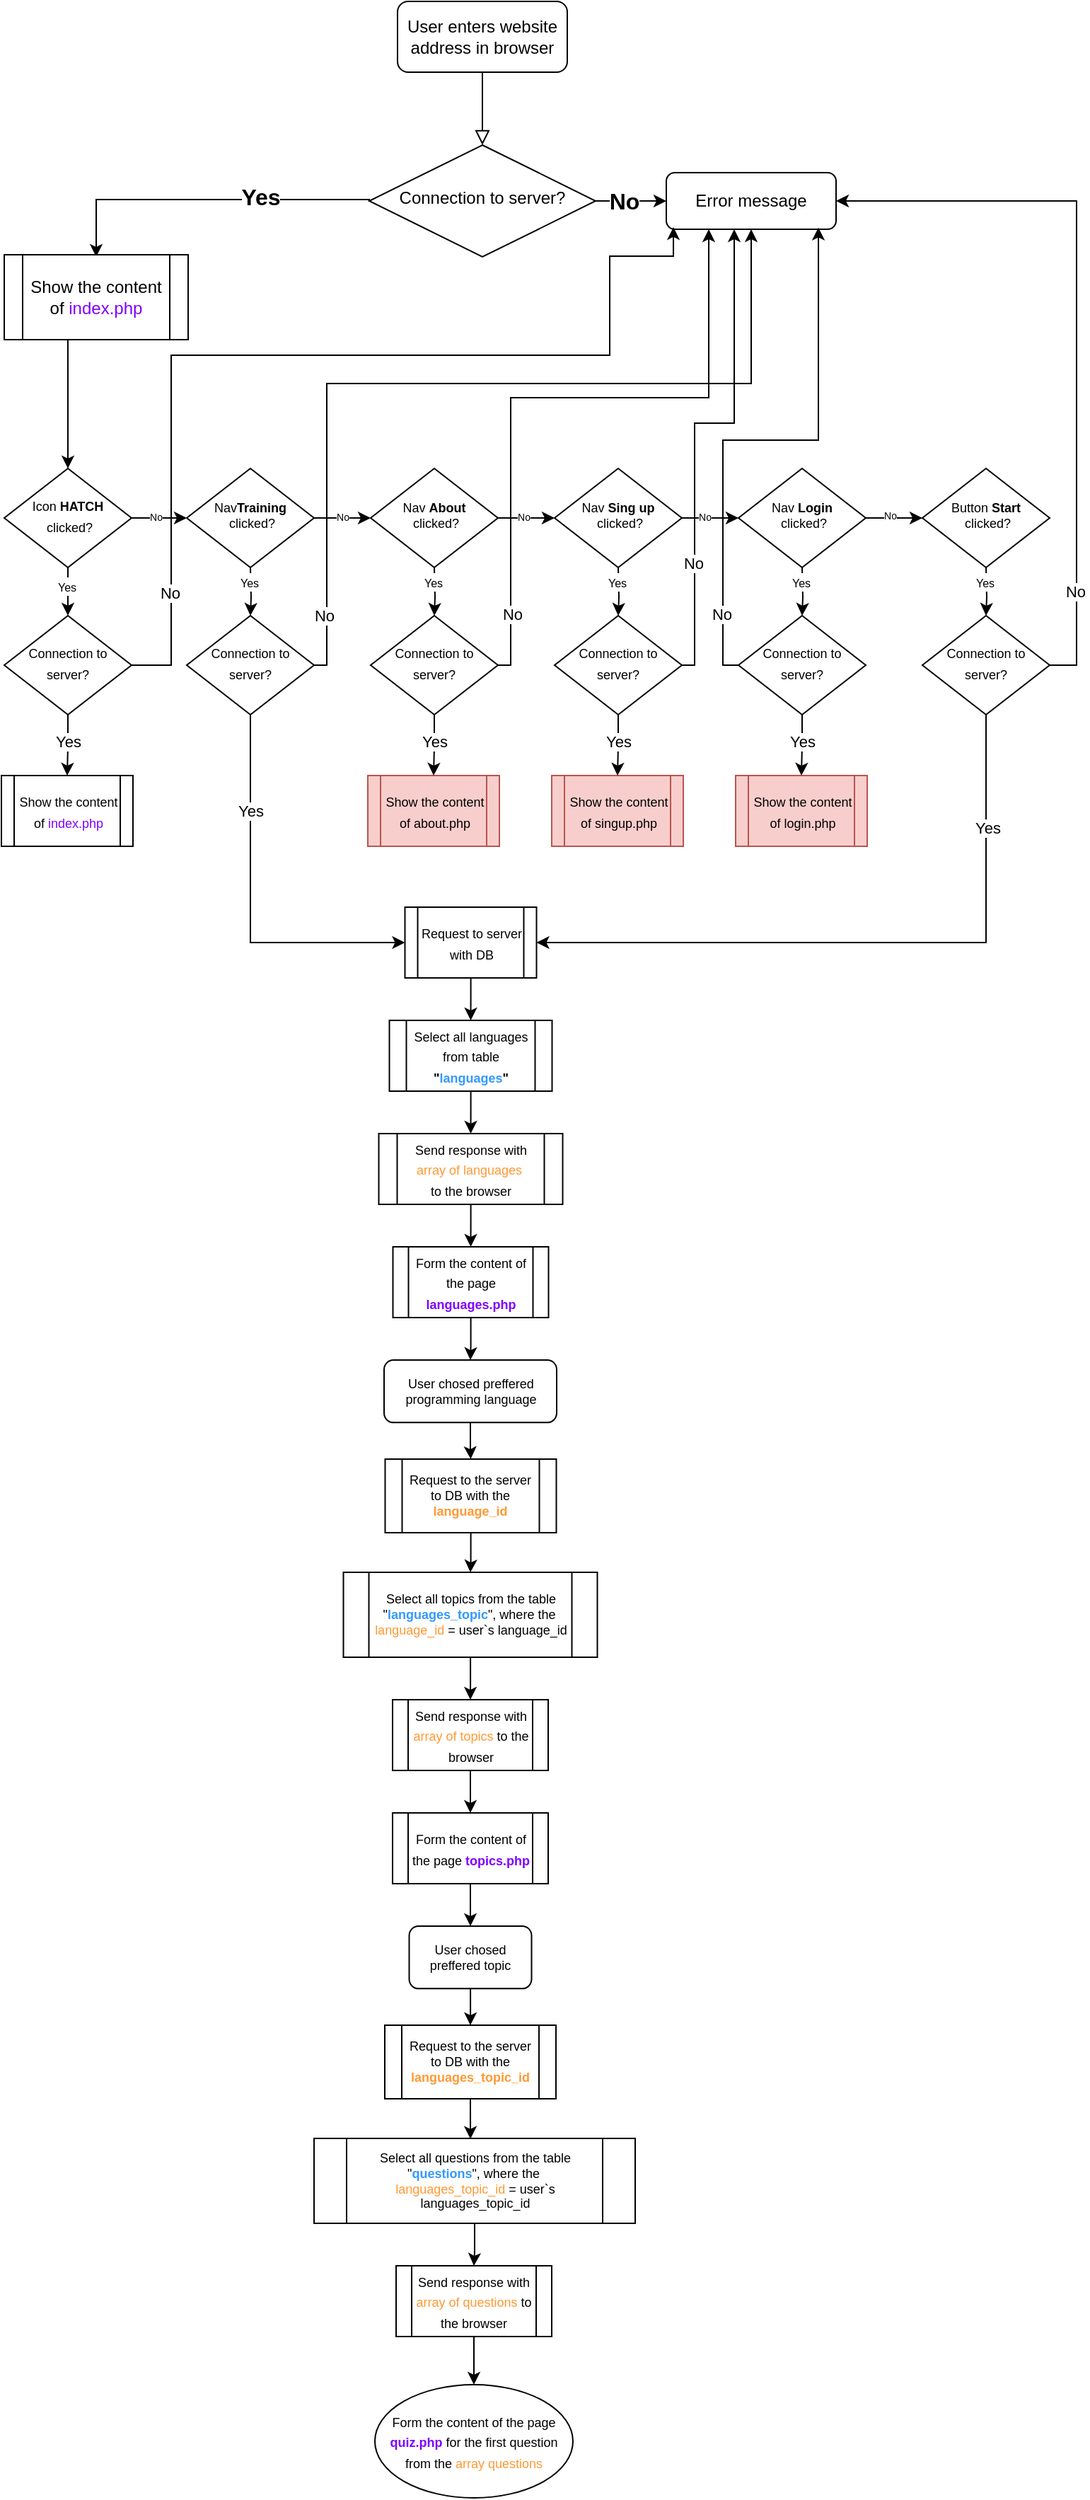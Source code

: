 <mxfile version="26.2.14">
  <diagram id="C5RBs43oDa-KdzZeNtuy" name="Page-1">
    <mxGraphModel dx="1453" dy="785" grid="0" gridSize="10" guides="1" tooltips="1" connect="1" arrows="1" fold="1" page="1" pageScale="1" pageWidth="1654" pageHeight="2336" math="0" shadow="0">
      <root>
        <mxCell id="WIyWlLk6GJQsqaUBKTNV-0" />
        <mxCell id="WIyWlLk6GJQsqaUBKTNV-1" parent="WIyWlLk6GJQsqaUBKTNV-0" />
        <mxCell id="WIyWlLk6GJQsqaUBKTNV-2" value="" style="rounded=0;html=1;jettySize=auto;orthogonalLoop=1;fontSize=11;endArrow=block;endFill=0;endSize=8;strokeWidth=1;shadow=0;labelBackgroundColor=none;edgeStyle=orthogonalEdgeStyle;" parent="WIyWlLk6GJQsqaUBKTNV-1" source="WIyWlLk6GJQsqaUBKTNV-3" target="WIyWlLk6GJQsqaUBKTNV-6" edge="1">
          <mxGeometry relative="1" as="geometry" />
        </mxCell>
        <mxCell id="WIyWlLk6GJQsqaUBKTNV-3" value="User enters website address in browser" style="rounded=1;whiteSpace=wrap;html=1;fontSize=12;glass=0;strokeWidth=1;shadow=0;" parent="WIyWlLk6GJQsqaUBKTNV-1" vertex="1">
          <mxGeometry x="320" y="30" width="120" height="50" as="geometry" />
        </mxCell>
        <mxCell id="QdOsERUppPzkCm_l_ZLG-2" style="edgeStyle=orthogonalEdgeStyle;rounded=0;orthogonalLoop=1;jettySize=auto;html=1;entryX=0.5;entryY=0;entryDx=0;entryDy=0;exitX=0;exitY=0.5;exitDx=0;exitDy=0;" parent="WIyWlLk6GJQsqaUBKTNV-1" source="WIyWlLk6GJQsqaUBKTNV-6" edge="1">
          <mxGeometry relative="1" as="geometry">
            <mxPoint x="300" y="172.5" as="sourcePoint" />
            <mxPoint x="107" y="210.5" as="targetPoint" />
            <Array as="points">
              <mxPoint x="300" y="170" />
              <mxPoint x="107" y="170" />
            </Array>
          </mxGeometry>
        </mxCell>
        <mxCell id="QdOsERUppPzkCm_l_ZLG-32" value="Yes" style="edgeLabel;html=1;align=center;verticalAlign=middle;resizable=0;points=[];fontSize=16;fontStyle=1" parent="QdOsERUppPzkCm_l_ZLG-2" vertex="1" connectable="0">
          <mxGeometry x="0.174" relative="1" as="geometry">
            <mxPoint x="59" y="-2" as="offset" />
          </mxGeometry>
        </mxCell>
        <mxCell id="dMczTScoeT86qVo3MQdP-12" style="edgeStyle=orthogonalEdgeStyle;rounded=0;orthogonalLoop=1;jettySize=auto;html=1;entryX=0;entryY=0.5;entryDx=0;entryDy=0;" edge="1" parent="WIyWlLk6GJQsqaUBKTNV-1" source="WIyWlLk6GJQsqaUBKTNV-6" target="WIyWlLk6GJQsqaUBKTNV-7">
          <mxGeometry relative="1" as="geometry" />
        </mxCell>
        <mxCell id="dMczTScoeT86qVo3MQdP-13" value="&lt;font style=&quot;font-size: 16px;&quot;&gt;&lt;b&gt;No&lt;/b&gt;&lt;/font&gt;" style="edgeLabel;html=1;align=center;verticalAlign=middle;resizable=0;points=[];" vertex="1" connectable="0" parent="dMczTScoeT86qVo3MQdP-12">
          <mxGeometry x="-0.218" relative="1" as="geometry">
            <mxPoint as="offset" />
          </mxGeometry>
        </mxCell>
        <mxCell id="WIyWlLk6GJQsqaUBKTNV-6" value="Connection to server?" style="rhombus;whiteSpace=wrap;html=1;shadow=0;fontFamily=Helvetica;fontSize=12;align=center;strokeWidth=1;spacing=6;spacingTop=-4;" parent="WIyWlLk6GJQsqaUBKTNV-1" vertex="1">
          <mxGeometry x="300" y="131.5" width="160" height="79" as="geometry" />
        </mxCell>
        <mxCell id="WIyWlLk6GJQsqaUBKTNV-7" value="Error message" style="rounded=1;whiteSpace=wrap;html=1;fontSize=12;glass=0;strokeWidth=1;shadow=0;" parent="WIyWlLk6GJQsqaUBKTNV-1" vertex="1">
          <mxGeometry x="510" y="151" width="120" height="40" as="geometry" />
        </mxCell>
        <mxCell id="QdOsERUppPzkCm_l_ZLG-11" style="edgeStyle=orthogonalEdgeStyle;rounded=0;orthogonalLoop=1;jettySize=auto;html=1;entryX=0;entryY=0.5;entryDx=0;entryDy=0;" parent="WIyWlLk6GJQsqaUBKTNV-1" source="WIyWlLk6GJQsqaUBKTNV-10" target="QdOsERUppPzkCm_l_ZLG-5" edge="1">
          <mxGeometry relative="1" as="geometry">
            <mxPoint x="181" y="401" as="targetPoint" />
          </mxGeometry>
        </mxCell>
        <mxCell id="QdOsERUppPzkCm_l_ZLG-12" value="No" style="edgeLabel;html=1;align=center;verticalAlign=middle;resizable=0;points=[];fontSize=7;" parent="QdOsERUppPzkCm_l_ZLG-11" vertex="1" connectable="0">
          <mxGeometry x="0.47" relative="1" as="geometry">
            <mxPoint x="-11" as="offset" />
          </mxGeometry>
        </mxCell>
        <mxCell id="QdOsERUppPzkCm_l_ZLG-25" value="" style="edgeStyle=orthogonalEdgeStyle;rounded=0;orthogonalLoop=1;jettySize=auto;html=1;" parent="WIyWlLk6GJQsqaUBKTNV-1" source="WIyWlLk6GJQsqaUBKTNV-10" target="QdOsERUppPzkCm_l_ZLG-24" edge="1">
          <mxGeometry relative="1" as="geometry" />
        </mxCell>
        <mxCell id="QdOsERUppPzkCm_l_ZLG-35" value="&lt;font style=&quot;font-size: 8px;&quot;&gt;Yes&lt;/font&gt;" style="edgeLabel;html=1;align=center;verticalAlign=middle;resizable=0;points=[];" parent="QdOsERUppPzkCm_l_ZLG-25" vertex="1" connectable="0">
          <mxGeometry x="-0.452" y="-2" relative="1" as="geometry">
            <mxPoint x="1" as="offset" />
          </mxGeometry>
        </mxCell>
        <mxCell id="WIyWlLk6GJQsqaUBKTNV-10" value="&lt;font style=&quot;font-size: 9px;&quot;&gt;Icon&amp;nbsp;&lt;b style=&quot;&quot;&gt;HATCH&lt;/b&gt;&lt;/font&gt;&lt;div&gt;&lt;font style=&quot;font-size: 9px;&quot;&gt;&amp;nbsp;clicked?&lt;/font&gt;&lt;/div&gt;" style="rhombus;whiteSpace=wrap;html=1;shadow=0;fontFamily=Helvetica;fontSize=12;align=center;strokeWidth=1;spacing=6;spacingTop=-4;" parent="WIyWlLk6GJQsqaUBKTNV-1" vertex="1">
          <mxGeometry x="42" y="360" width="90" height="70" as="geometry" />
        </mxCell>
        <mxCell id="QdOsERUppPzkCm_l_ZLG-10" style="edgeStyle=orthogonalEdgeStyle;rounded=0;orthogonalLoop=1;jettySize=auto;html=1;entryX=0.5;entryY=0;entryDx=0;entryDy=0;exitX=0.346;exitY=0.968;exitDx=0;exitDy=0;exitPerimeter=0;" parent="WIyWlLk6GJQsqaUBKTNV-1" source="QdOsERUppPzkCm_l_ZLG-1" edge="1">
          <mxGeometry relative="1" as="geometry">
            <mxPoint x="86.98" y="270.44" as="sourcePoint" />
            <mxPoint x="87" y="360" as="targetPoint" />
          </mxGeometry>
        </mxCell>
        <mxCell id="QdOsERUppPzkCm_l_ZLG-1" value="Show the content of &lt;font style=&quot;color: rgb(127, 0, 255);&quot;&gt;index.php&lt;/font&gt;" style="shape=process;whiteSpace=wrap;html=1;backgroundOutline=1;" parent="WIyWlLk6GJQsqaUBKTNV-1" vertex="1">
          <mxGeometry x="42" y="209" width="130" height="60" as="geometry" />
        </mxCell>
        <mxCell id="QdOsERUppPzkCm_l_ZLG-13" style="edgeStyle=orthogonalEdgeStyle;rounded=0;orthogonalLoop=1;jettySize=auto;html=1;entryX=0;entryY=0.5;entryDx=0;entryDy=0;" parent="WIyWlLk6GJQsqaUBKTNV-1" source="QdOsERUppPzkCm_l_ZLG-5" target="QdOsERUppPzkCm_l_ZLG-6" edge="1">
          <mxGeometry relative="1" as="geometry" />
        </mxCell>
        <mxCell id="QdOsERUppPzkCm_l_ZLG-14" value="No" style="edgeLabel;html=1;align=right;verticalAlign=middle;resizable=0;points=[];fontSize=7;" parent="QdOsERUppPzkCm_l_ZLG-13" vertex="1" connectable="0">
          <mxGeometry x="-0.007" y="-1" relative="1" as="geometry">
            <mxPoint x="5" y="-1" as="offset" />
          </mxGeometry>
        </mxCell>
        <mxCell id="QdOsERUppPzkCm_l_ZLG-5" value="Nav&lt;b&gt;Training&lt;/b&gt;&lt;div&gt;&amp;nbsp;clicked?&lt;/div&gt;" style="rhombus;whiteSpace=wrap;html=1;shadow=0;fontFamily=Helvetica;fontSize=9;align=center;strokeWidth=1;spacing=6;spacingTop=-4;" parent="WIyWlLk6GJQsqaUBKTNV-1" vertex="1">
          <mxGeometry x="171" y="360" width="90" height="70" as="geometry" />
        </mxCell>
        <mxCell id="QdOsERUppPzkCm_l_ZLG-15" style="edgeStyle=orthogonalEdgeStyle;rounded=0;orthogonalLoop=1;jettySize=auto;html=1;entryX=0;entryY=0.5;entryDx=0;entryDy=0;" parent="WIyWlLk6GJQsqaUBKTNV-1" source="QdOsERUppPzkCm_l_ZLG-6" target="QdOsERUppPzkCm_l_ZLG-7" edge="1">
          <mxGeometry relative="1" as="geometry" />
        </mxCell>
        <mxCell id="QdOsERUppPzkCm_l_ZLG-17" value="No" style="edgeLabel;html=1;align=center;verticalAlign=middle;resizable=0;points=[];fontSize=7;" parent="QdOsERUppPzkCm_l_ZLG-15" vertex="1" connectable="0">
          <mxGeometry x="0.546" relative="1" as="geometry">
            <mxPoint x="-13" as="offset" />
          </mxGeometry>
        </mxCell>
        <mxCell id="QdOsERUppPzkCm_l_ZLG-6" value="Nav&amp;nbsp;&lt;b&gt;About&lt;/b&gt;&lt;div&gt;&amp;nbsp;clicked?&lt;/div&gt;" style="rhombus;whiteSpace=wrap;html=1;shadow=0;fontFamily=Helvetica;fontSize=9;align=center;strokeWidth=1;spacing=6;spacingTop=-4;" parent="WIyWlLk6GJQsqaUBKTNV-1" vertex="1">
          <mxGeometry x="301" y="360" width="90" height="70" as="geometry" />
        </mxCell>
        <mxCell id="QdOsERUppPzkCm_l_ZLG-7" value="Nav&amp;nbsp;&lt;b&gt;Sing up&lt;/b&gt;&lt;div&gt;&amp;nbsp;clicked?&lt;/div&gt;" style="rhombus;whiteSpace=wrap;html=1;shadow=0;fontFamily=Helvetica;fontSize=9;align=center;strokeWidth=1;spacing=6;spacingTop=-4;" parent="WIyWlLk6GJQsqaUBKTNV-1" vertex="1">
          <mxGeometry x="431" y="360" width="90" height="70" as="geometry" />
        </mxCell>
        <mxCell id="QdOsERUppPzkCm_l_ZLG-21" style="edgeStyle=orthogonalEdgeStyle;rounded=0;orthogonalLoop=1;jettySize=auto;html=1;entryX=0;entryY=0.5;entryDx=0;entryDy=0;" parent="WIyWlLk6GJQsqaUBKTNV-1" source="QdOsERUppPzkCm_l_ZLG-8" target="QdOsERUppPzkCm_l_ZLG-9" edge="1">
          <mxGeometry relative="1" as="geometry" />
        </mxCell>
        <mxCell id="QdOsERUppPzkCm_l_ZLG-22" value="No" style="edgeLabel;html=1;align=center;verticalAlign=middle;resizable=0;points=[];fontSize=7;" parent="QdOsERUppPzkCm_l_ZLG-21" vertex="1" connectable="0">
          <mxGeometry x="-0.184" y="1" relative="1" as="geometry">
            <mxPoint as="offset" />
          </mxGeometry>
        </mxCell>
        <mxCell id="QdOsERUppPzkCm_l_ZLG-8" value="Nav&amp;nbsp;&lt;b&gt;Login&lt;/b&gt;&lt;div&gt;&amp;nbsp;clicked?&lt;/div&gt;" style="rhombus;whiteSpace=wrap;html=1;shadow=0;fontFamily=Helvetica;fontSize=9;align=center;strokeWidth=1;spacing=6;spacingTop=-4;" parent="WIyWlLk6GJQsqaUBKTNV-1" vertex="1">
          <mxGeometry x="561" y="360" width="90" height="70" as="geometry" />
        </mxCell>
        <mxCell id="QdOsERUppPzkCm_l_ZLG-9" value="Button&amp;nbsp;&lt;b&gt;Start&lt;/b&gt;&lt;div&gt;&amp;nbsp;clicked?&lt;/div&gt;" style="rhombus;whiteSpace=wrap;html=1;shadow=0;fontFamily=Helvetica;fontSize=9;align=center;strokeWidth=1;spacing=6;spacingTop=-4;" parent="WIyWlLk6GJQsqaUBKTNV-1" vertex="1">
          <mxGeometry x="691" y="360" width="90" height="70" as="geometry" />
        </mxCell>
        <mxCell id="QdOsERUppPzkCm_l_ZLG-19" style="edgeStyle=orthogonalEdgeStyle;rounded=0;orthogonalLoop=1;jettySize=auto;html=1;exitX=1;exitY=0.5;exitDx=0;exitDy=0;entryX=0;entryY=0.5;entryDx=0;entryDy=0;" parent="WIyWlLk6GJQsqaUBKTNV-1" source="QdOsERUppPzkCm_l_ZLG-7" target="QdOsERUppPzkCm_l_ZLG-8" edge="1">
          <mxGeometry relative="1" as="geometry" />
        </mxCell>
        <mxCell id="QdOsERUppPzkCm_l_ZLG-20" value="No" style="edgeLabel;html=1;align=center;verticalAlign=middle;resizable=0;points=[];fontSize=7;" parent="QdOsERUppPzkCm_l_ZLG-19" vertex="1" connectable="0">
          <mxGeometry x="-0.307" relative="1" as="geometry">
            <mxPoint x="2" as="offset" />
          </mxGeometry>
        </mxCell>
        <mxCell id="QdOsERUppPzkCm_l_ZLG-23" value="&lt;font style=&quot;font-size: 9px;&quot;&gt;Show the content of &lt;font style=&quot;color: rgb(127, 0, 255);&quot;&gt;index.php&lt;/font&gt;&lt;/font&gt;" style="shape=process;whiteSpace=wrap;html=1;backgroundOutline=1;" parent="WIyWlLk6GJQsqaUBKTNV-1" vertex="1">
          <mxGeometry x="40" y="577" width="93" height="50" as="geometry" />
        </mxCell>
        <mxCell id="QdOsERUppPzkCm_l_ZLG-26" style="edgeStyle=orthogonalEdgeStyle;rounded=0;orthogonalLoop=1;jettySize=auto;html=1;entryX=0.5;entryY=0;entryDx=0;entryDy=0;" parent="WIyWlLk6GJQsqaUBKTNV-1" source="QdOsERUppPzkCm_l_ZLG-24" target="QdOsERUppPzkCm_l_ZLG-23" edge="1">
          <mxGeometry relative="1" as="geometry" />
        </mxCell>
        <mxCell id="QdOsERUppPzkCm_l_ZLG-27" value="Yes" style="edgeLabel;html=1;align=center;verticalAlign=middle;resizable=0;points=[];" parent="QdOsERUppPzkCm_l_ZLG-26" vertex="1" connectable="0">
          <mxGeometry x="-0.006" relative="1" as="geometry">
            <mxPoint y="-3" as="offset" />
          </mxGeometry>
        </mxCell>
        <mxCell id="QdOsERUppPzkCm_l_ZLG-87" style="edgeStyle=orthogonalEdgeStyle;rounded=0;orthogonalLoop=1;jettySize=auto;html=1;entryX=0.042;entryY=0.962;entryDx=0;entryDy=0;entryPerimeter=0;" parent="WIyWlLk6GJQsqaUBKTNV-1" source="QdOsERUppPzkCm_l_ZLG-24" target="WIyWlLk6GJQsqaUBKTNV-7" edge="1">
          <mxGeometry relative="1" as="geometry">
            <Array as="points">
              <mxPoint x="160" y="499" />
              <mxPoint x="160" y="280" />
              <mxPoint x="470" y="280" />
              <mxPoint x="470" y="210" />
              <mxPoint x="515" y="210" />
            </Array>
          </mxGeometry>
        </mxCell>
        <mxCell id="QdOsERUppPzkCm_l_ZLG-88" value="No" style="edgeLabel;html=1;align=center;verticalAlign=middle;resizable=0;points=[];" parent="QdOsERUppPzkCm_l_ZLG-87" vertex="1" connectable="0">
          <mxGeometry x="-0.772" y="1" relative="1" as="geometry">
            <mxPoint as="offset" />
          </mxGeometry>
        </mxCell>
        <mxCell id="QdOsERUppPzkCm_l_ZLG-24" value="&lt;font style=&quot;font-size: 9px;&quot;&gt;Connection to server?&lt;/font&gt;" style="rhombus;whiteSpace=wrap;html=1;shadow=0;fontFamily=Helvetica;fontSize=12;align=center;strokeWidth=1;spacing=6;spacingTop=-4;" parent="WIyWlLk6GJQsqaUBKTNV-1" vertex="1">
          <mxGeometry x="42" y="464" width="90" height="70" as="geometry" />
        </mxCell>
        <mxCell id="QdOsERUppPzkCm_l_ZLG-36" value="" style="edgeStyle=orthogonalEdgeStyle;rounded=0;orthogonalLoop=1;jettySize=auto;html=1;" parent="WIyWlLk6GJQsqaUBKTNV-1" target="QdOsERUppPzkCm_l_ZLG-41" edge="1">
          <mxGeometry relative="1" as="geometry">
            <mxPoint x="346" y="430" as="sourcePoint" />
          </mxGeometry>
        </mxCell>
        <mxCell id="QdOsERUppPzkCm_l_ZLG-37" value="&lt;font style=&quot;font-size: 8px;&quot;&gt;Yes&lt;/font&gt;" style="edgeLabel;html=1;align=center;verticalAlign=middle;resizable=0;points=[];" parent="QdOsERUppPzkCm_l_ZLG-36" vertex="1" connectable="0">
          <mxGeometry x="-0.452" y="-2" relative="1" as="geometry">
            <mxPoint x="1" as="offset" />
          </mxGeometry>
        </mxCell>
        <mxCell id="QdOsERUppPzkCm_l_ZLG-38" value="&lt;font style=&quot;font-size: 9px;&quot;&gt;Show the content of about.php&lt;/font&gt;" style="shape=process;whiteSpace=wrap;html=1;backgroundOutline=1;fillColor=#f8cecc;strokeColor=#b85450;" parent="WIyWlLk6GJQsqaUBKTNV-1" vertex="1">
          <mxGeometry x="299" y="577" width="93" height="50" as="geometry" />
        </mxCell>
        <mxCell id="QdOsERUppPzkCm_l_ZLG-39" style="edgeStyle=orthogonalEdgeStyle;rounded=0;orthogonalLoop=1;jettySize=auto;html=1;entryX=0.5;entryY=0;entryDx=0;entryDy=0;" parent="WIyWlLk6GJQsqaUBKTNV-1" source="QdOsERUppPzkCm_l_ZLG-41" target="QdOsERUppPzkCm_l_ZLG-38" edge="1">
          <mxGeometry relative="1" as="geometry" />
        </mxCell>
        <mxCell id="QdOsERUppPzkCm_l_ZLG-40" value="Yes" style="edgeLabel;html=1;align=center;verticalAlign=middle;resizable=0;points=[];" parent="QdOsERUppPzkCm_l_ZLG-39" vertex="1" connectable="0">
          <mxGeometry x="-0.006" relative="1" as="geometry">
            <mxPoint y="-3" as="offset" />
          </mxGeometry>
        </mxCell>
        <mxCell id="QdOsERUppPzkCm_l_ZLG-61" style="edgeStyle=orthogonalEdgeStyle;rounded=0;orthogonalLoop=1;jettySize=auto;html=1;entryX=0.25;entryY=1;entryDx=0;entryDy=0;" parent="WIyWlLk6GJQsqaUBKTNV-1" source="QdOsERUppPzkCm_l_ZLG-41" target="WIyWlLk6GJQsqaUBKTNV-7" edge="1">
          <mxGeometry relative="1" as="geometry">
            <Array as="points">
              <mxPoint x="400" y="499" />
              <mxPoint x="400" y="310" />
              <mxPoint x="540" y="310" />
            </Array>
          </mxGeometry>
        </mxCell>
        <mxCell id="QdOsERUppPzkCm_l_ZLG-68" value="No" style="edgeLabel;html=1;align=center;verticalAlign=middle;resizable=0;points=[];" parent="QdOsERUppPzkCm_l_ZLG-61" vertex="1" connectable="0">
          <mxGeometry x="-0.801" y="-1" relative="1" as="geometry">
            <mxPoint as="offset" />
          </mxGeometry>
        </mxCell>
        <mxCell id="QdOsERUppPzkCm_l_ZLG-41" value="&lt;font style=&quot;font-size: 9px;&quot;&gt;Connection to server?&lt;/font&gt;" style="rhombus;whiteSpace=wrap;html=1;shadow=0;fontFamily=Helvetica;fontSize=12;align=center;strokeWidth=1;spacing=6;spacingTop=-4;" parent="WIyWlLk6GJQsqaUBKTNV-1" vertex="1">
          <mxGeometry x="301" y="464" width="90" height="70" as="geometry" />
        </mxCell>
        <mxCell id="QdOsERUppPzkCm_l_ZLG-42" value="" style="edgeStyle=orthogonalEdgeStyle;rounded=0;orthogonalLoop=1;jettySize=auto;html=1;" parent="WIyWlLk6GJQsqaUBKTNV-1" target="QdOsERUppPzkCm_l_ZLG-47" edge="1">
          <mxGeometry relative="1" as="geometry">
            <mxPoint x="476" y="430" as="sourcePoint" />
          </mxGeometry>
        </mxCell>
        <mxCell id="QdOsERUppPzkCm_l_ZLG-43" value="&lt;font style=&quot;font-size: 8px;&quot;&gt;Yes&lt;/font&gt;" style="edgeLabel;html=1;align=center;verticalAlign=middle;resizable=0;points=[];" parent="QdOsERUppPzkCm_l_ZLG-42" vertex="1" connectable="0">
          <mxGeometry x="-0.452" y="-2" relative="1" as="geometry">
            <mxPoint x="1" as="offset" />
          </mxGeometry>
        </mxCell>
        <mxCell id="QdOsERUppPzkCm_l_ZLG-44" value="&lt;font style=&quot;font-size: 9px;&quot;&gt;Show the content of singup.php&lt;/font&gt;" style="shape=process;whiteSpace=wrap;html=1;backgroundOutline=1;fillColor=#f8cecc;strokeColor=#b85450;" parent="WIyWlLk6GJQsqaUBKTNV-1" vertex="1">
          <mxGeometry x="429" y="577" width="93" height="50" as="geometry" />
        </mxCell>
        <mxCell id="QdOsERUppPzkCm_l_ZLG-45" style="edgeStyle=orthogonalEdgeStyle;rounded=0;orthogonalLoop=1;jettySize=auto;html=1;entryX=0.5;entryY=0;entryDx=0;entryDy=0;" parent="WIyWlLk6GJQsqaUBKTNV-1" source="QdOsERUppPzkCm_l_ZLG-47" target="QdOsERUppPzkCm_l_ZLG-44" edge="1">
          <mxGeometry relative="1" as="geometry" />
        </mxCell>
        <mxCell id="QdOsERUppPzkCm_l_ZLG-46" value="Yes" style="edgeLabel;html=1;align=center;verticalAlign=middle;resizable=0;points=[];" parent="QdOsERUppPzkCm_l_ZLG-45" vertex="1" connectable="0">
          <mxGeometry x="-0.006" relative="1" as="geometry">
            <mxPoint y="-3" as="offset" />
          </mxGeometry>
        </mxCell>
        <mxCell id="QdOsERUppPzkCm_l_ZLG-47" value="&lt;font style=&quot;font-size: 9px;&quot;&gt;Connection to server?&lt;/font&gt;" style="rhombus;whiteSpace=wrap;html=1;shadow=0;fontFamily=Helvetica;fontSize=12;align=center;strokeWidth=1;spacing=6;spacingTop=-4;" parent="WIyWlLk6GJQsqaUBKTNV-1" vertex="1">
          <mxGeometry x="431" y="464" width="90" height="70" as="geometry" />
        </mxCell>
        <mxCell id="QdOsERUppPzkCm_l_ZLG-48" value="" style="edgeStyle=orthogonalEdgeStyle;rounded=0;orthogonalLoop=1;jettySize=auto;html=1;" parent="WIyWlLk6GJQsqaUBKTNV-1" target="QdOsERUppPzkCm_l_ZLG-53" edge="1">
          <mxGeometry relative="1" as="geometry">
            <mxPoint x="606" y="430" as="sourcePoint" />
          </mxGeometry>
        </mxCell>
        <mxCell id="QdOsERUppPzkCm_l_ZLG-49" value="&lt;font style=&quot;font-size: 8px;&quot;&gt;Yes&lt;/font&gt;" style="edgeLabel;html=1;align=center;verticalAlign=middle;resizable=0;points=[];" parent="QdOsERUppPzkCm_l_ZLG-48" vertex="1" connectable="0">
          <mxGeometry x="-0.452" y="-2" relative="1" as="geometry">
            <mxPoint x="1" as="offset" />
          </mxGeometry>
        </mxCell>
        <mxCell id="QdOsERUppPzkCm_l_ZLG-50" value="&lt;font style=&quot;font-size: 9px;&quot;&gt;Show the content of login.php&lt;/font&gt;" style="shape=process;whiteSpace=wrap;html=1;backgroundOutline=1;fillColor=#f8cecc;strokeColor=#b85450;" parent="WIyWlLk6GJQsqaUBKTNV-1" vertex="1">
          <mxGeometry x="559" y="577" width="93" height="50" as="geometry" />
        </mxCell>
        <mxCell id="QdOsERUppPzkCm_l_ZLG-51" style="edgeStyle=orthogonalEdgeStyle;rounded=0;orthogonalLoop=1;jettySize=auto;html=1;entryX=0.5;entryY=0;entryDx=0;entryDy=0;" parent="WIyWlLk6GJQsqaUBKTNV-1" source="QdOsERUppPzkCm_l_ZLG-53" target="QdOsERUppPzkCm_l_ZLG-50" edge="1">
          <mxGeometry relative="1" as="geometry" />
        </mxCell>
        <mxCell id="QdOsERUppPzkCm_l_ZLG-52" value="Yes" style="edgeLabel;html=1;align=center;verticalAlign=middle;resizable=0;points=[];" parent="QdOsERUppPzkCm_l_ZLG-51" vertex="1" connectable="0">
          <mxGeometry x="-0.006" relative="1" as="geometry">
            <mxPoint y="-3" as="offset" />
          </mxGeometry>
        </mxCell>
        <mxCell id="QdOsERUppPzkCm_l_ZLG-53" value="&lt;font style=&quot;font-size: 9px;&quot;&gt;Connection to server?&lt;/font&gt;" style="rhombus;whiteSpace=wrap;html=1;shadow=0;fontFamily=Helvetica;fontSize=12;align=center;strokeWidth=1;spacing=6;spacingTop=-4;" parent="WIyWlLk6GJQsqaUBKTNV-1" vertex="1">
          <mxGeometry x="561" y="464" width="90" height="70" as="geometry" />
        </mxCell>
        <mxCell id="QdOsERUppPzkCm_l_ZLG-54" value="" style="edgeStyle=orthogonalEdgeStyle;rounded=0;orthogonalLoop=1;jettySize=auto;html=1;" parent="WIyWlLk6GJQsqaUBKTNV-1" target="QdOsERUppPzkCm_l_ZLG-59" edge="1">
          <mxGeometry relative="1" as="geometry">
            <mxPoint x="736" y="430" as="sourcePoint" />
          </mxGeometry>
        </mxCell>
        <mxCell id="QdOsERUppPzkCm_l_ZLG-55" value="&lt;font style=&quot;font-size: 8px;&quot;&gt;Yes&lt;/font&gt;" style="edgeLabel;html=1;align=center;verticalAlign=middle;resizable=0;points=[];" parent="QdOsERUppPzkCm_l_ZLG-54" vertex="1" connectable="0">
          <mxGeometry x="-0.452" y="-2" relative="1" as="geometry">
            <mxPoint x="1" as="offset" />
          </mxGeometry>
        </mxCell>
        <mxCell id="QdOsERUppPzkCm_l_ZLG-64" style="edgeStyle=orthogonalEdgeStyle;rounded=0;orthogonalLoop=1;jettySize=auto;html=1;entryX=1;entryY=0.5;entryDx=0;entryDy=0;" parent="WIyWlLk6GJQsqaUBKTNV-1" source="QdOsERUppPzkCm_l_ZLG-59" target="WIyWlLk6GJQsqaUBKTNV-7" edge="1">
          <mxGeometry relative="1" as="geometry">
            <Array as="points">
              <mxPoint x="800" y="499" />
              <mxPoint x="800" y="171" />
            </Array>
          </mxGeometry>
        </mxCell>
        <mxCell id="QdOsERUppPzkCm_l_ZLG-65" value="No" style="edgeLabel;html=1;align=center;verticalAlign=middle;resizable=0;points=[];" parent="QdOsERUppPzkCm_l_ZLG-64" vertex="1" connectable="0">
          <mxGeometry x="-0.725" y="1" relative="1" as="geometry">
            <mxPoint as="offset" />
          </mxGeometry>
        </mxCell>
        <mxCell id="QdOsERUppPzkCm_l_ZLG-93" style="edgeStyle=orthogonalEdgeStyle;rounded=0;orthogonalLoop=1;jettySize=auto;html=1;entryX=1;entryY=0.5;entryDx=0;entryDy=0;" parent="WIyWlLk6GJQsqaUBKTNV-1" source="QdOsERUppPzkCm_l_ZLG-59" target="QdOsERUppPzkCm_l_ZLG-78" edge="1">
          <mxGeometry relative="1" as="geometry">
            <Array as="points">
              <mxPoint x="736" y="695" />
            </Array>
          </mxGeometry>
        </mxCell>
        <mxCell id="QdOsERUppPzkCm_l_ZLG-94" value="Yes" style="edgeLabel;html=1;align=center;verticalAlign=middle;resizable=0;points=[];" parent="QdOsERUppPzkCm_l_ZLG-93" vertex="1" connectable="0">
          <mxGeometry x="-0.667" y="1" relative="1" as="geometry">
            <mxPoint as="offset" />
          </mxGeometry>
        </mxCell>
        <mxCell id="QdOsERUppPzkCm_l_ZLG-59" value="&lt;font style=&quot;font-size: 9px;&quot;&gt;Connection to server?&lt;/font&gt;" style="rhombus;whiteSpace=wrap;html=1;shadow=0;fontFamily=Helvetica;fontSize=12;align=center;strokeWidth=1;spacing=6;spacingTop=-4;" parent="WIyWlLk6GJQsqaUBKTNV-1" vertex="1">
          <mxGeometry x="691" y="464" width="90" height="70" as="geometry" />
        </mxCell>
        <mxCell id="QdOsERUppPzkCm_l_ZLG-62" style="edgeStyle=orthogonalEdgeStyle;rounded=0;orthogonalLoop=1;jettySize=auto;html=1;" parent="WIyWlLk6GJQsqaUBKTNV-1" source="QdOsERUppPzkCm_l_ZLG-47" target="WIyWlLk6GJQsqaUBKTNV-7" edge="1">
          <mxGeometry relative="1" as="geometry">
            <Array as="points">
              <mxPoint x="530" y="499" />
              <mxPoint x="530" y="328" />
              <mxPoint x="558" y="328" />
            </Array>
          </mxGeometry>
        </mxCell>
        <mxCell id="QdOsERUppPzkCm_l_ZLG-67" value="No" style="edgeLabel;html=1;align=center;verticalAlign=middle;resizable=0;points=[];" parent="QdOsERUppPzkCm_l_ZLG-62" vertex="1" connectable="0">
          <mxGeometry x="-0.529" y="1" relative="1" as="geometry">
            <mxPoint as="offset" />
          </mxGeometry>
        </mxCell>
        <mxCell id="QdOsERUppPzkCm_l_ZLG-63" style="edgeStyle=orthogonalEdgeStyle;rounded=0;orthogonalLoop=1;jettySize=auto;html=1;entryX=0.896;entryY=0.97;entryDx=0;entryDy=0;entryPerimeter=0;" parent="WIyWlLk6GJQsqaUBKTNV-1" source="QdOsERUppPzkCm_l_ZLG-53" target="WIyWlLk6GJQsqaUBKTNV-7" edge="1">
          <mxGeometry relative="1" as="geometry">
            <Array as="points">
              <mxPoint x="550" y="499" />
              <mxPoint x="550" y="340" />
              <mxPoint x="618" y="340" />
            </Array>
          </mxGeometry>
        </mxCell>
        <mxCell id="QdOsERUppPzkCm_l_ZLG-66" value="No" style="edgeLabel;html=1;align=center;verticalAlign=middle;resizable=0;points=[];" parent="QdOsERUppPzkCm_l_ZLG-63" vertex="1" connectable="0">
          <mxGeometry x="-0.757" y="1" relative="1" as="geometry">
            <mxPoint as="offset" />
          </mxGeometry>
        </mxCell>
        <mxCell id="QdOsERUppPzkCm_l_ZLG-75" value="" style="edgeStyle=orthogonalEdgeStyle;rounded=0;orthogonalLoop=1;jettySize=auto;html=1;" parent="WIyWlLk6GJQsqaUBKTNV-1" target="QdOsERUppPzkCm_l_ZLG-81" edge="1">
          <mxGeometry relative="1" as="geometry">
            <mxPoint x="216" y="430" as="sourcePoint" />
          </mxGeometry>
        </mxCell>
        <mxCell id="QdOsERUppPzkCm_l_ZLG-76" value="&lt;font style=&quot;font-size: 8px;&quot;&gt;Yes&lt;/font&gt;" style="edgeLabel;html=1;align=center;verticalAlign=middle;resizable=0;points=[];" parent="QdOsERUppPzkCm_l_ZLG-75" vertex="1" connectable="0">
          <mxGeometry x="-0.452" y="-2" relative="1" as="geometry">
            <mxPoint x="1" as="offset" />
          </mxGeometry>
        </mxCell>
        <mxCell id="QdOsERUppPzkCm_l_ZLG-77" style="edgeStyle=orthogonalEdgeStyle;rounded=0;orthogonalLoop=1;jettySize=auto;html=1;entryX=0.5;entryY=0;entryDx=0;entryDy=0;" parent="WIyWlLk6GJQsqaUBKTNV-1" source="QdOsERUppPzkCm_l_ZLG-78" target="QdOsERUppPzkCm_l_ZLG-83" edge="1">
          <mxGeometry relative="1" as="geometry" />
        </mxCell>
        <mxCell id="QdOsERUppPzkCm_l_ZLG-78" value="&lt;font style=&quot;font-size: 9px;&quot;&gt;Request to server with DB&lt;/font&gt;" style="shape=process;whiteSpace=wrap;html=1;backgroundOutline=1;" parent="WIyWlLk6GJQsqaUBKTNV-1" vertex="1">
          <mxGeometry x="325.25" y="670.0" width="93" height="50" as="geometry" />
        </mxCell>
        <mxCell id="QdOsERUppPzkCm_l_ZLG-89" style="edgeStyle=orthogonalEdgeStyle;rounded=0;orthogonalLoop=1;jettySize=auto;html=1;entryX=0.5;entryY=1;entryDx=0;entryDy=0;" parent="WIyWlLk6GJQsqaUBKTNV-1" source="QdOsERUppPzkCm_l_ZLG-81" target="WIyWlLk6GJQsqaUBKTNV-7" edge="1">
          <mxGeometry relative="1" as="geometry">
            <Array as="points">
              <mxPoint x="270" y="499" />
              <mxPoint x="270" y="300" />
              <mxPoint x="570" y="300" />
            </Array>
          </mxGeometry>
        </mxCell>
        <mxCell id="QdOsERUppPzkCm_l_ZLG-90" value="No" style="edgeLabel;html=1;align=center;verticalAlign=middle;resizable=0;points=[];" parent="QdOsERUppPzkCm_l_ZLG-89" vertex="1" connectable="0">
          <mxGeometry x="-0.856" y="2" relative="1" as="geometry">
            <mxPoint as="offset" />
          </mxGeometry>
        </mxCell>
        <mxCell id="QdOsERUppPzkCm_l_ZLG-91" style="edgeStyle=orthogonalEdgeStyle;rounded=0;orthogonalLoop=1;jettySize=auto;html=1;entryX=0;entryY=0.5;entryDx=0;entryDy=0;" parent="WIyWlLk6GJQsqaUBKTNV-1" source="QdOsERUppPzkCm_l_ZLG-81" target="QdOsERUppPzkCm_l_ZLG-78" edge="1">
          <mxGeometry relative="1" as="geometry">
            <Array as="points">
              <mxPoint x="216" y="695" />
            </Array>
          </mxGeometry>
        </mxCell>
        <mxCell id="QdOsERUppPzkCm_l_ZLG-92" value="Yes" style="edgeLabel;html=1;align=center;verticalAlign=middle;resizable=0;points=[];" parent="QdOsERUppPzkCm_l_ZLG-91" vertex="1" connectable="0">
          <mxGeometry x="-0.5" relative="1" as="geometry">
            <mxPoint as="offset" />
          </mxGeometry>
        </mxCell>
        <mxCell id="QdOsERUppPzkCm_l_ZLG-81" value="&lt;font style=&quot;font-size: 9px;&quot;&gt;Connection to server?&lt;/font&gt;" style="rhombus;whiteSpace=wrap;html=1;shadow=0;fontFamily=Helvetica;fontSize=12;align=center;strokeWidth=1;spacing=6;spacingTop=-4;" parent="WIyWlLk6GJQsqaUBKTNV-1" vertex="1">
          <mxGeometry x="171" y="464" width="90" height="70" as="geometry" />
        </mxCell>
        <mxCell id="QdOsERUppPzkCm_l_ZLG-82" style="edgeStyle=orthogonalEdgeStyle;rounded=0;orthogonalLoop=1;jettySize=auto;html=1;entryX=0.5;entryY=0;entryDx=0;entryDy=0;" parent="WIyWlLk6GJQsqaUBKTNV-1" source="QdOsERUppPzkCm_l_ZLG-83" target="QdOsERUppPzkCm_l_ZLG-85" edge="1">
          <mxGeometry relative="1" as="geometry" />
        </mxCell>
        <mxCell id="QdOsERUppPzkCm_l_ZLG-83" value="&lt;font style=&quot;font-size: 9px;&quot;&gt;Select all languages from table &lt;b&gt;&quot;&lt;font style=&quot;color: rgb(51, 153, 255);&quot;&gt;languages&lt;/font&gt;&quot;&lt;/b&gt;&lt;/font&gt;" style="shape=process;whiteSpace=wrap;html=1;backgroundOutline=1;" parent="WIyWlLk6GJQsqaUBKTNV-1" vertex="1">
          <mxGeometry x="314.25" y="750" width="115" height="50" as="geometry" />
        </mxCell>
        <mxCell id="QdOsERUppPzkCm_l_ZLG-84" style="edgeStyle=orthogonalEdgeStyle;rounded=0;orthogonalLoop=1;jettySize=auto;html=1;entryX=0.5;entryY=0;entryDx=0;entryDy=0;" parent="WIyWlLk6GJQsqaUBKTNV-1" source="QdOsERUppPzkCm_l_ZLG-85" target="QdOsERUppPzkCm_l_ZLG-86" edge="1">
          <mxGeometry relative="1" as="geometry" />
        </mxCell>
        <mxCell id="QdOsERUppPzkCm_l_ZLG-85" value="&lt;font style=&quot;font-size: 9px;&quot;&gt;Send response with &lt;font style=&quot;color: rgb(255, 153, 51);&quot;&gt;array of languages&lt;/font&gt;&amp;nbsp;&lt;/font&gt;&lt;div&gt;&lt;font style=&quot;font-size: 9px;&quot;&gt;to the browser&lt;/font&gt;&lt;/div&gt;" style="shape=process;whiteSpace=wrap;html=1;backgroundOutline=1;" parent="WIyWlLk6GJQsqaUBKTNV-1" vertex="1">
          <mxGeometry x="306.75" y="830" width="130" height="50" as="geometry" />
        </mxCell>
        <mxCell id="QdOsERUppPzkCm_l_ZLG-96" value="" style="edgeStyle=orthogonalEdgeStyle;rounded=0;orthogonalLoop=1;jettySize=auto;html=1;" parent="WIyWlLk6GJQsqaUBKTNV-1" source="QdOsERUppPzkCm_l_ZLG-86" target="QdOsERUppPzkCm_l_ZLG-95" edge="1">
          <mxGeometry relative="1" as="geometry" />
        </mxCell>
        <mxCell id="QdOsERUppPzkCm_l_ZLG-86" value="&lt;font style=&quot;font-size: 9px;&quot;&gt;Form the content of the page &lt;b&gt;&lt;font style=&quot;color: rgb(127, 0, 255);&quot;&gt;languages.php&lt;/font&gt;&lt;/b&gt;&lt;/font&gt;" style="shape=process;whiteSpace=wrap;html=1;backgroundOutline=1;" parent="WIyWlLk6GJQsqaUBKTNV-1" vertex="1">
          <mxGeometry x="316.75" y="910.0" width="110" height="50" as="geometry" />
        </mxCell>
        <mxCell id="QdOsERUppPzkCm_l_ZLG-98" value="" style="edgeStyle=orthogonalEdgeStyle;rounded=0;orthogonalLoop=1;jettySize=auto;html=1;entryX=0.5;entryY=0;entryDx=0;entryDy=0;" parent="WIyWlLk6GJQsqaUBKTNV-1" source="QdOsERUppPzkCm_l_ZLG-95" target="QdOsERUppPzkCm_l_ZLG-99" edge="1">
          <mxGeometry relative="1" as="geometry">
            <mxPoint x="376" y="1140" as="targetPoint" />
          </mxGeometry>
        </mxCell>
        <mxCell id="QdOsERUppPzkCm_l_ZLG-95" value="User chosed preffered programming language" style="whiteSpace=wrap;html=1;rounded=1;fontSize=9;" parent="WIyWlLk6GJQsqaUBKTNV-1" vertex="1">
          <mxGeometry x="310.5" y="990.0" width="122" height="44.18" as="geometry" />
        </mxCell>
        <mxCell id="dMczTScoeT86qVo3MQdP-9" style="edgeStyle=orthogonalEdgeStyle;rounded=0;orthogonalLoop=1;jettySize=auto;html=1;entryX=0.5;entryY=0;entryDx=0;entryDy=0;" edge="1" parent="WIyWlLk6GJQsqaUBKTNV-1" source="QdOsERUppPzkCm_l_ZLG-99" target="dMczTScoeT86qVo3MQdP-1">
          <mxGeometry relative="1" as="geometry" />
        </mxCell>
        <mxCell id="QdOsERUppPzkCm_l_ZLG-99" value="Request to the server to DB with the &lt;b&gt;&lt;font style=&quot;color: rgb(255, 153, 51);&quot;&gt;language_id&lt;/font&gt;&lt;/b&gt;" style="shape=process;whiteSpace=wrap;html=1;backgroundOutline=1;fontSize=9;" parent="WIyWlLk6GJQsqaUBKTNV-1" vertex="1">
          <mxGeometry x="311.25" y="1060" width="121" height="52" as="geometry" />
        </mxCell>
        <mxCell id="QdOsERUppPzkCm_l_ZLG-103" style="edgeStyle=orthogonalEdgeStyle;rounded=0;orthogonalLoop=1;jettySize=auto;html=1;entryX=0.5;entryY=0;entryDx=0;entryDy=0;" parent="WIyWlLk6GJQsqaUBKTNV-1" source="QdOsERUppPzkCm_l_ZLG-100" target="QdOsERUppPzkCm_l_ZLG-102" edge="1">
          <mxGeometry relative="1" as="geometry" />
        </mxCell>
        <mxCell id="QdOsERUppPzkCm_l_ZLG-100" value="Select all questions from the table &quot;&lt;b&gt;&lt;font style=&quot;color: rgb(51, 153, 255);&quot;&gt;questions&lt;/font&gt;&lt;/b&gt;&quot;, where the&amp;nbsp;&lt;div&gt;&lt;font style=&quot;color: rgb(255, 153, 51);&quot;&gt;languages_topic_id&lt;/font&gt; = user`s languages_topic_id&lt;/div&gt;" style="shape=process;whiteSpace=wrap;html=1;backgroundOutline=1;fontSize=9;" parent="WIyWlLk6GJQsqaUBKTNV-1" vertex="1">
          <mxGeometry x="261" y="1540" width="227" height="60" as="geometry" />
        </mxCell>
        <mxCell id="QdOsERUppPzkCm_l_ZLG-108" style="edgeStyle=orthogonalEdgeStyle;rounded=0;orthogonalLoop=1;jettySize=auto;html=1;entryX=0.5;entryY=0;entryDx=0;entryDy=0;" parent="WIyWlLk6GJQsqaUBKTNV-1" source="QdOsERUppPzkCm_l_ZLG-102" target="QdOsERUppPzkCm_l_ZLG-107" edge="1">
          <mxGeometry relative="1" as="geometry" />
        </mxCell>
        <mxCell id="QdOsERUppPzkCm_l_ZLG-102" value="&lt;font style=&quot;font-size: 9px;&quot;&gt;Send response with &lt;font style=&quot;color: rgb(255, 153, 51);&quot;&gt;array of questions&lt;/font&gt; to the browser&lt;/font&gt;" style="shape=process;whiteSpace=wrap;html=1;backgroundOutline=1;" parent="WIyWlLk6GJQsqaUBKTNV-1" vertex="1">
          <mxGeometry x="319" y="1630" width="110" height="50" as="geometry" />
        </mxCell>
        <mxCell id="QdOsERUppPzkCm_l_ZLG-107" value="&lt;span style=&quot;font-size: 9px;&quot;&gt;Form the content of the page &lt;b&gt;&lt;font style=&quot;color: rgb(127, 0, 255);&quot;&gt;quiz.php&lt;/font&gt;&lt;/b&gt; for the first question from the &lt;font style=&quot;color: rgb(255, 153, 51);&quot;&gt;array questions&lt;/font&gt;&lt;/span&gt;" style="ellipse;whiteSpace=wrap;html=1;" parent="WIyWlLk6GJQsqaUBKTNV-1" vertex="1">
          <mxGeometry x="304" y="1714" width="140" height="80" as="geometry" />
        </mxCell>
        <mxCell id="dMczTScoeT86qVo3MQdP-0" style="edgeStyle=orthogonalEdgeStyle;rounded=0;orthogonalLoop=1;jettySize=auto;html=1;entryX=0.5;entryY=0;entryDx=0;entryDy=0;" edge="1" source="dMczTScoeT86qVo3MQdP-1" target="dMczTScoeT86qVo3MQdP-3" parent="WIyWlLk6GJQsqaUBKTNV-1">
          <mxGeometry relative="1" as="geometry" />
        </mxCell>
        <mxCell id="dMczTScoeT86qVo3MQdP-1" value="Select all topics from the table &quot;&lt;b&gt;&lt;font style=&quot;color: rgb(51, 153, 255);&quot;&gt;languages_topic&lt;/font&gt;&lt;/b&gt;&quot;, where the&amp;nbsp;&lt;div&gt;&lt;font style=&quot;color: rgb(255, 153, 51);&quot;&gt;language_id&lt;/font&gt; = user`s language_id&lt;/div&gt;" style="shape=process;whiteSpace=wrap;html=1;backgroundOutline=1;fontSize=9;" vertex="1" parent="WIyWlLk6GJQsqaUBKTNV-1">
          <mxGeometry x="281.75" y="1140" width="179.5" height="60" as="geometry" />
        </mxCell>
        <mxCell id="dMczTScoeT86qVo3MQdP-10" style="edgeStyle=orthogonalEdgeStyle;rounded=0;orthogonalLoop=1;jettySize=auto;html=1;entryX=0.5;entryY=0;entryDx=0;entryDy=0;" edge="1" parent="WIyWlLk6GJQsqaUBKTNV-1" source="dMczTScoeT86qVo3MQdP-3" target="dMczTScoeT86qVo3MQdP-5">
          <mxGeometry relative="1" as="geometry" />
        </mxCell>
        <mxCell id="dMczTScoeT86qVo3MQdP-3" value="&lt;font style=&quot;font-size: 9px;&quot;&gt;Send response with &lt;font style=&quot;color: rgb(255, 153, 51);&quot;&gt;array of topics&lt;/font&gt; to the browser&lt;/font&gt;" style="shape=process;whiteSpace=wrap;html=1;backgroundOutline=1;" vertex="1" parent="WIyWlLk6GJQsqaUBKTNV-1">
          <mxGeometry x="316.5" y="1230" width="110" height="50" as="geometry" />
        </mxCell>
        <mxCell id="dMczTScoeT86qVo3MQdP-4" value="" style="edgeStyle=orthogonalEdgeStyle;rounded=0;orthogonalLoop=1;jettySize=auto;html=1;" edge="1" source="dMczTScoeT86qVo3MQdP-5" target="dMczTScoeT86qVo3MQdP-7" parent="WIyWlLk6GJQsqaUBKTNV-1">
          <mxGeometry relative="1" as="geometry" />
        </mxCell>
        <mxCell id="dMczTScoeT86qVo3MQdP-5" value="&lt;font style=&quot;font-size: 9px;&quot;&gt;Form the content of the page &lt;b&gt;&lt;font style=&quot;color: rgb(127, 0, 255);&quot;&gt;topics.php&lt;/font&gt;&lt;/b&gt;&lt;/font&gt;" style="shape=process;whiteSpace=wrap;html=1;backgroundOutline=1;" vertex="1" parent="WIyWlLk6GJQsqaUBKTNV-1">
          <mxGeometry x="316.5" y="1310" width="110" height="50" as="geometry" />
        </mxCell>
        <mxCell id="dMczTScoeT86qVo3MQdP-6" value="" style="edgeStyle=orthogonalEdgeStyle;rounded=0;orthogonalLoop=1;jettySize=auto;html=1;entryX=0.5;entryY=0;entryDx=0;entryDy=0;" edge="1" source="dMczTScoeT86qVo3MQdP-7" target="dMczTScoeT86qVo3MQdP-8" parent="WIyWlLk6GJQsqaUBKTNV-1">
          <mxGeometry relative="1" as="geometry">
            <mxPoint x="375.5" y="1551.18" as="targetPoint" />
          </mxGeometry>
        </mxCell>
        <mxCell id="dMczTScoeT86qVo3MQdP-7" value="User chosed preffered topic" style="whiteSpace=wrap;html=1;rounded=1;fontSize=9;" vertex="1" parent="WIyWlLk6GJQsqaUBKTNV-1">
          <mxGeometry x="328.25" y="1390" width="86.5" height="44.18" as="geometry" />
        </mxCell>
        <mxCell id="dMczTScoeT86qVo3MQdP-8" value="Request to the server to DB with the &lt;b&gt;&lt;font style=&quot;color: rgb(255, 153, 51);&quot;&gt;languages_topic_id&lt;/font&gt;&lt;/b&gt;" style="shape=process;whiteSpace=wrap;html=1;backgroundOutline=1;fontSize=9;" vertex="1" parent="WIyWlLk6GJQsqaUBKTNV-1">
          <mxGeometry x="311" y="1460" width="121" height="52" as="geometry" />
        </mxCell>
        <mxCell id="dMczTScoeT86qVo3MQdP-11" style="edgeStyle=orthogonalEdgeStyle;rounded=0;orthogonalLoop=1;jettySize=auto;html=1;entryX=0.487;entryY=0.006;entryDx=0;entryDy=0;entryPerimeter=0;" edge="1" parent="WIyWlLk6GJQsqaUBKTNV-1" source="dMczTScoeT86qVo3MQdP-8" target="QdOsERUppPzkCm_l_ZLG-100">
          <mxGeometry relative="1" as="geometry" />
        </mxCell>
      </root>
    </mxGraphModel>
  </diagram>
</mxfile>

